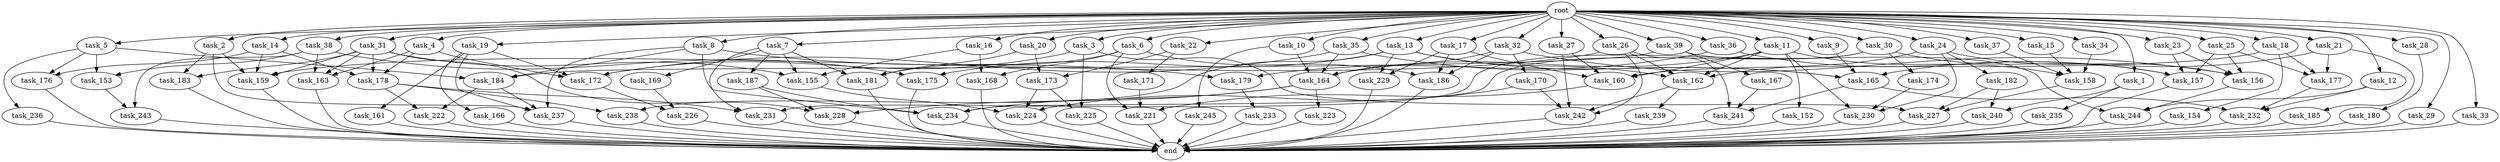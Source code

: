digraph G {
  root [size="0.000000"];
  task_1 [size="102.400000"];
  task_2 [size="102.400000"];
  task_3 [size="102.400000"];
  task_4 [size="102.400000"];
  task_5 [size="102.400000"];
  task_6 [size="102.400000"];
  task_7 [size="102.400000"];
  task_8 [size="102.400000"];
  task_9 [size="102.400000"];
  task_10 [size="102.400000"];
  task_11 [size="102.400000"];
  task_12 [size="102.400000"];
  task_13 [size="102.400000"];
  task_14 [size="102.400000"];
  task_15 [size="102.400000"];
  task_16 [size="102.400000"];
  task_17 [size="102.400000"];
  task_18 [size="102.400000"];
  task_19 [size="102.400000"];
  task_20 [size="102.400000"];
  task_21 [size="102.400000"];
  task_22 [size="102.400000"];
  task_23 [size="102.400000"];
  task_24 [size="102.400000"];
  task_25 [size="102.400000"];
  task_26 [size="102.400000"];
  task_27 [size="102.400000"];
  task_28 [size="102.400000"];
  task_29 [size="102.400000"];
  task_30 [size="102.400000"];
  task_31 [size="102.400000"];
  task_32 [size="102.400000"];
  task_33 [size="102.400000"];
  task_34 [size="102.400000"];
  task_35 [size="102.400000"];
  task_36 [size="102.400000"];
  task_37 [size="102.400000"];
  task_38 [size="102.400000"];
  task_39 [size="102.400000"];
  task_152 [size="3435973836.800000"];
  task_153 [size="99643241267.200012"];
  task_154 [size="13743895347.200001"];
  task_155 [size="170080704921.600006"];
  task_156 [size="185542587187.200012"];
  task_157 [size="115105123532.800003"];
  task_158 [size="166644731084.800018"];
  task_159 [size="139156940390.399994"];
  task_160 [size="67001489817.600006"];
  task_161 [size="42090679500.800003"];
  task_162 [size="127990025420.800003"];
  task_163 [size="114246130073.600006"];
  task_164 [size="116823110451.200012"];
  task_165 [size="110810156236.800003"];
  task_166 [size="42090679500.800003"];
  task_167 [size="54975581388.800003"];
  task_168 [size="100502234726.400009"];
  task_169 [size="69578470195.199997"];
  task_170 [size="13743895347.200001"];
  task_171 [size="13743895347.200001"];
  task_172 [size="180388626432.000000"];
  task_173 [size="99643241267.200012"];
  task_174 [size="7730941132.800000"];
  task_175 [size="21474836480.000000"];
  task_176 [size="155477816115.200012"];
  task_177 [size="48103633715.200005"];
  task_178 [size="170080704921.600006"];
  task_179 [size="42949672960.000000"];
  task_180 [size="69578470195.199997"];
  task_181 [size="186401580646.400024"];
  task_182 [size="85899345920.000000"];
  task_183 [size="38654705664.000000"];
  task_184 [size="162349763788.800018"];
  task_185 [size="3435973836.800000"];
  task_186 [size="52398601011.200005"];
  task_187 [size="69578470195.199997"];
  task_221 [size="92771293593.600006"];
  task_222 [size="124554051584.000000"];
  task_223 [size="69578470195.199997"];
  task_224 [size="139156940390.399994"];
  task_225 [size="97066260889.600006"];
  task_226 [size="91053306675.200012"];
  task_227 [size="140874927308.800018"];
  task_228 [size="131425999257.600006"];
  task_229 [size="15461882265.600000"];
  task_230 [size="110810156236.800003"];
  task_231 [size="132284992716.800003"];
  task_232 [size="225056286310.400024"];
  task_233 [size="7730941132.800000"];
  task_234 [size="129708012339.200012"];
  task_235 [size="7730941132.800000"];
  task_236 [size="85899345920.000000"];
  task_237 [size="140874927308.800018"];
  task_238 [size="62706522521.600006"];
  task_239 [size="3435973836.800000"];
  task_240 [size="38654705664.000000"];
  task_241 [size="108233175859.200012"];
  task_242 [size="131425999257.600006"];
  task_243 [size="68719476736.000000"];
  task_244 [size="148605868441.600006"];
  task_245 [size="85899345920.000000"];
  end [size="0.000000"];

  root -> task_1 [size="1.000000"];
  root -> task_2 [size="1.000000"];
  root -> task_3 [size="1.000000"];
  root -> task_4 [size="1.000000"];
  root -> task_5 [size="1.000000"];
  root -> task_6 [size="1.000000"];
  root -> task_7 [size="1.000000"];
  root -> task_8 [size="1.000000"];
  root -> task_9 [size="1.000000"];
  root -> task_10 [size="1.000000"];
  root -> task_11 [size="1.000000"];
  root -> task_12 [size="1.000000"];
  root -> task_13 [size="1.000000"];
  root -> task_14 [size="1.000000"];
  root -> task_15 [size="1.000000"];
  root -> task_16 [size="1.000000"];
  root -> task_17 [size="1.000000"];
  root -> task_18 [size="1.000000"];
  root -> task_19 [size="1.000000"];
  root -> task_20 [size="1.000000"];
  root -> task_21 [size="1.000000"];
  root -> task_22 [size="1.000000"];
  root -> task_23 [size="1.000000"];
  root -> task_24 [size="1.000000"];
  root -> task_25 [size="1.000000"];
  root -> task_26 [size="1.000000"];
  root -> task_27 [size="1.000000"];
  root -> task_28 [size="1.000000"];
  root -> task_29 [size="1.000000"];
  root -> task_30 [size="1.000000"];
  root -> task_31 [size="1.000000"];
  root -> task_32 [size="1.000000"];
  root -> task_33 [size="1.000000"];
  root -> task_34 [size="1.000000"];
  root -> task_35 [size="1.000000"];
  root -> task_36 [size="1.000000"];
  root -> task_37 [size="1.000000"];
  root -> task_38 [size="1.000000"];
  root -> task_39 [size="1.000000"];
  task_1 -> task_235 [size="75497472.000000"];
  task_1 -> task_240 [size="75497472.000000"];
  task_2 -> task_159 [size="75497472.000000"];
  task_2 -> task_183 [size="75497472.000000"];
  task_2 -> task_237 [size="75497472.000000"];
  task_3 -> task_172 [size="536870912.000000"];
  task_3 -> task_225 [size="536870912.000000"];
  task_3 -> task_227 [size="536870912.000000"];
  task_4 -> task_163 [size="679477248.000000"];
  task_4 -> task_172 [size="679477248.000000"];
  task_4 -> task_178 [size="679477248.000000"];
  task_5 -> task_153 [size="838860800.000000"];
  task_5 -> task_176 [size="838860800.000000"];
  task_5 -> task_184 [size="838860800.000000"];
  task_5 -> task_236 [size="838860800.000000"];
  task_6 -> task_168 [size="301989888.000000"];
  task_6 -> task_181 [size="301989888.000000"];
  task_6 -> task_186 [size="301989888.000000"];
  task_6 -> task_221 [size="301989888.000000"];
  task_7 -> task_155 [size="679477248.000000"];
  task_7 -> task_169 [size="679477248.000000"];
  task_7 -> task_181 [size="679477248.000000"];
  task_7 -> task_187 [size="679477248.000000"];
  task_7 -> task_231 [size="679477248.000000"];
  task_8 -> task_179 [size="209715200.000000"];
  task_8 -> task_184 [size="209715200.000000"];
  task_8 -> task_234 [size="209715200.000000"];
  task_8 -> task_237 [size="209715200.000000"];
  task_9 -> task_165 [size="838860800.000000"];
  task_10 -> task_164 [size="838860800.000000"];
  task_10 -> task_245 [size="838860800.000000"];
  task_11 -> task_152 [size="33554432.000000"];
  task_11 -> task_158 [size="33554432.000000"];
  task_11 -> task_160 [size="33554432.000000"];
  task_11 -> task_162 [size="33554432.000000"];
  task_11 -> task_164 [size="33554432.000000"];
  task_11 -> task_230 [size="33554432.000000"];
  task_12 -> task_232 [size="838860800.000000"];
  task_12 -> task_244 [size="838860800.000000"];
  task_13 -> task_162 [size="75497472.000000"];
  task_13 -> task_165 [size="75497472.000000"];
  task_13 -> task_175 [size="75497472.000000"];
  task_13 -> task_229 [size="75497472.000000"];
  task_13 -> task_238 [size="75497472.000000"];
  task_14 -> task_159 [size="679477248.000000"];
  task_14 -> task_176 [size="679477248.000000"];
  task_14 -> task_178 [size="679477248.000000"];
  task_15 -> task_158 [size="75497472.000000"];
  task_16 -> task_155 [size="679477248.000000"];
  task_16 -> task_168 [size="679477248.000000"];
  task_17 -> task_160 [size="75497472.000000"];
  task_17 -> task_186 [size="75497472.000000"];
  task_17 -> task_229 [size="75497472.000000"];
  task_18 -> task_154 [size="134217728.000000"];
  task_18 -> task_160 [size="134217728.000000"];
  task_18 -> task_177 [size="134217728.000000"];
  task_19 -> task_161 [size="411041792.000000"];
  task_19 -> task_166 [size="411041792.000000"];
  task_19 -> task_172 [size="411041792.000000"];
  task_19 -> task_237 [size="411041792.000000"];
  task_20 -> task_173 [size="838860800.000000"];
  task_20 -> task_181 [size="838860800.000000"];
  task_21 -> task_165 [size="33554432.000000"];
  task_21 -> task_177 [size="33554432.000000"];
  task_21 -> task_185 [size="33554432.000000"];
  task_22 -> task_171 [size="134217728.000000"];
  task_22 -> task_173 [size="134217728.000000"];
  task_23 -> task_156 [size="536870912.000000"];
  task_23 -> task_157 [size="536870912.000000"];
  task_24 -> task_156 [size="838860800.000000"];
  task_24 -> task_162 [size="838860800.000000"];
  task_24 -> task_182 [size="838860800.000000"];
  task_24 -> task_230 [size="838860800.000000"];
  task_25 -> task_156 [size="301989888.000000"];
  task_25 -> task_157 [size="301989888.000000"];
  task_25 -> task_177 [size="301989888.000000"];
  task_26 -> task_159 [size="301989888.000000"];
  task_26 -> task_162 [size="301989888.000000"];
  task_26 -> task_241 [size="301989888.000000"];
  task_26 -> task_242 [size="301989888.000000"];
  task_27 -> task_160 [size="411041792.000000"];
  task_27 -> task_242 [size="411041792.000000"];
  task_28 -> task_180 [size="679477248.000000"];
  task_29 -> end [size="1.000000"];
  task_30 -> task_157 [size="75497472.000000"];
  task_30 -> task_174 [size="75497472.000000"];
  task_30 -> task_231 [size="75497472.000000"];
  task_30 -> task_234 [size="75497472.000000"];
  task_31 -> task_155 [size="301989888.000000"];
  task_31 -> task_159 [size="301989888.000000"];
  task_31 -> task_163 [size="301989888.000000"];
  task_31 -> task_178 [size="301989888.000000"];
  task_31 -> task_183 [size="301989888.000000"];
  task_31 -> task_228 [size="301989888.000000"];
  task_32 -> task_156 [size="134217728.000000"];
  task_32 -> task_164 [size="134217728.000000"];
  task_32 -> task_170 [size="134217728.000000"];
  task_32 -> task_186 [size="134217728.000000"];
  task_33 -> end [size="1.000000"];
  task_34 -> task_158 [size="838860800.000000"];
  task_35 -> task_164 [size="134217728.000000"];
  task_35 -> task_165 [size="134217728.000000"];
  task_35 -> task_172 [size="134217728.000000"];
  task_36 -> task_157 [size="209715200.000000"];
  task_36 -> task_179 [size="209715200.000000"];
  task_37 -> task_158 [size="679477248.000000"];
  task_38 -> task_153 [size="134217728.000000"];
  task_38 -> task_163 [size="134217728.000000"];
  task_38 -> task_175 [size="134217728.000000"];
  task_38 -> task_243 [size="134217728.000000"];
  task_39 -> task_167 [size="536870912.000000"];
  task_39 -> task_184 [size="536870912.000000"];
  task_39 -> task_244 [size="536870912.000000"];
  task_152 -> end [size="1.000000"];
  task_153 -> task_243 [size="536870912.000000"];
  task_154 -> end [size="1.000000"];
  task_155 -> task_224 [size="411041792.000000"];
  task_156 -> task_244 [size="75497472.000000"];
  task_157 -> end [size="1.000000"];
  task_158 -> task_227 [size="536870912.000000"];
  task_159 -> end [size="1.000000"];
  task_160 -> task_221 [size="301989888.000000"];
  task_161 -> end [size="1.000000"];
  task_162 -> task_239 [size="33554432.000000"];
  task_162 -> task_242 [size="33554432.000000"];
  task_163 -> end [size="1.000000"];
  task_164 -> task_223 [size="679477248.000000"];
  task_164 -> task_228 [size="679477248.000000"];
  task_164 -> task_234 [size="679477248.000000"];
  task_165 -> task_232 [size="679477248.000000"];
  task_165 -> task_241 [size="679477248.000000"];
  task_166 -> end [size="1.000000"];
  task_167 -> task_241 [size="75497472.000000"];
  task_168 -> end [size="1.000000"];
  task_169 -> task_226 [size="679477248.000000"];
  task_170 -> task_224 [size="536870912.000000"];
  task_170 -> task_242 [size="536870912.000000"];
  task_171 -> task_221 [size="301989888.000000"];
  task_172 -> task_226 [size="209715200.000000"];
  task_173 -> task_224 [size="411041792.000000"];
  task_173 -> task_225 [size="411041792.000000"];
  task_174 -> task_230 [size="209715200.000000"];
  task_175 -> end [size="1.000000"];
  task_176 -> end [size="1.000000"];
  task_177 -> task_232 [size="679477248.000000"];
  task_178 -> task_222 [size="536870912.000000"];
  task_178 -> task_231 [size="536870912.000000"];
  task_178 -> task_238 [size="536870912.000000"];
  task_179 -> task_233 [size="75497472.000000"];
  task_180 -> end [size="1.000000"];
  task_181 -> end [size="1.000000"];
  task_182 -> task_227 [size="301989888.000000"];
  task_182 -> task_240 [size="301989888.000000"];
  task_183 -> end [size="1.000000"];
  task_184 -> task_222 [size="679477248.000000"];
  task_184 -> task_237 [size="679477248.000000"];
  task_185 -> end [size="1.000000"];
  task_186 -> end [size="1.000000"];
  task_187 -> task_228 [size="301989888.000000"];
  task_187 -> task_234 [size="301989888.000000"];
  task_221 -> end [size="1.000000"];
  task_222 -> end [size="1.000000"];
  task_223 -> end [size="1.000000"];
  task_224 -> end [size="1.000000"];
  task_225 -> end [size="1.000000"];
  task_226 -> end [size="1.000000"];
  task_227 -> end [size="1.000000"];
  task_228 -> end [size="1.000000"];
  task_229 -> end [size="1.000000"];
  task_230 -> end [size="1.000000"];
  task_231 -> end [size="1.000000"];
  task_232 -> end [size="1.000000"];
  task_233 -> end [size="1.000000"];
  task_234 -> end [size="1.000000"];
  task_235 -> end [size="1.000000"];
  task_236 -> end [size="1.000000"];
  task_237 -> end [size="1.000000"];
  task_238 -> end [size="1.000000"];
  task_239 -> end [size="1.000000"];
  task_240 -> end [size="1.000000"];
  task_241 -> end [size="1.000000"];
  task_242 -> end [size="1.000000"];
  task_243 -> end [size="1.000000"];
  task_244 -> end [size="1.000000"];
  task_245 -> end [size="1.000000"];
}
